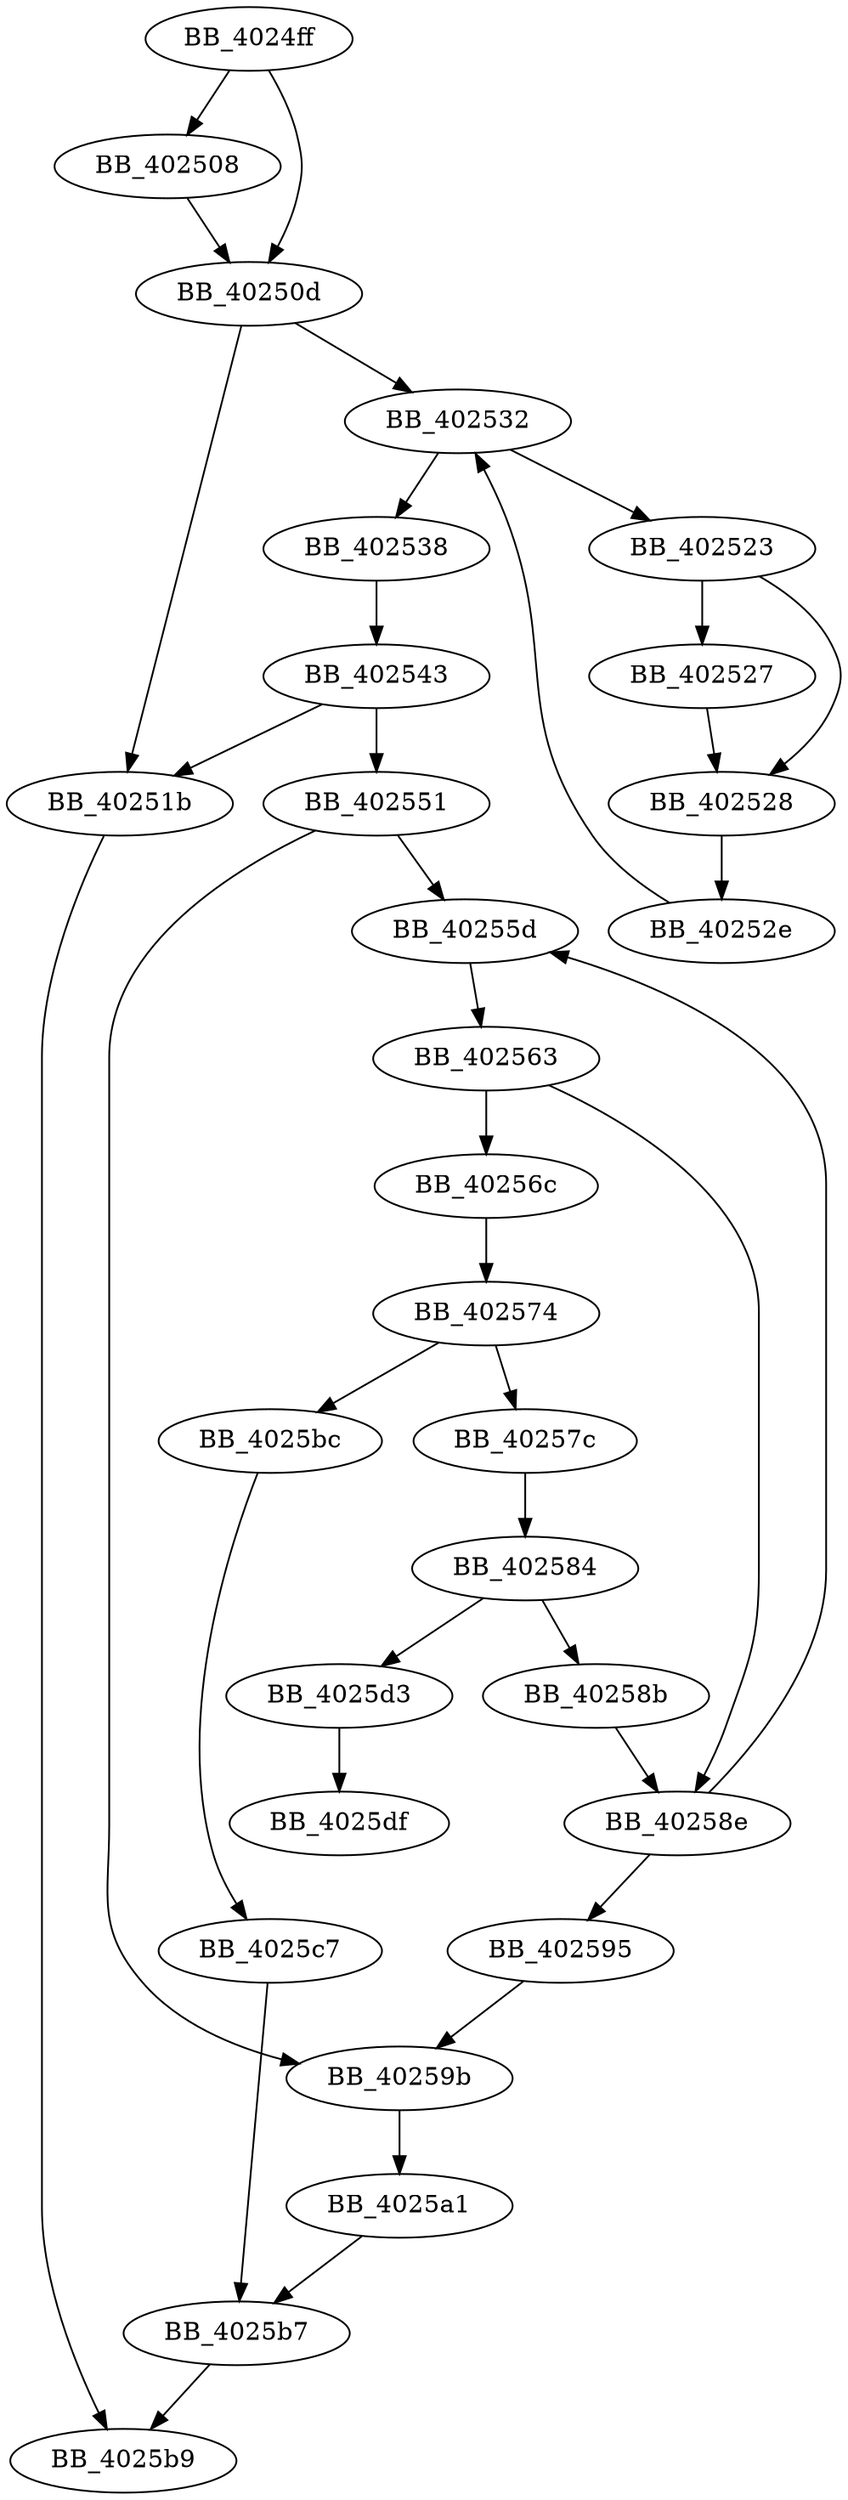 DiGraph __setenvp{
BB_4024ff->BB_402508
BB_4024ff->BB_40250d
BB_402508->BB_40250d
BB_40250d->BB_40251b
BB_40250d->BB_402532
BB_40251b->BB_4025b9
BB_402523->BB_402527
BB_402523->BB_402528
BB_402527->BB_402528
BB_402528->BB_40252e
BB_40252e->BB_402532
BB_402532->BB_402523
BB_402532->BB_402538
BB_402538->BB_402543
BB_402543->BB_40251b
BB_402543->BB_402551
BB_402551->BB_40255d
BB_402551->BB_40259b
BB_40255d->BB_402563
BB_402563->BB_40256c
BB_402563->BB_40258e
BB_40256c->BB_402574
BB_402574->BB_40257c
BB_402574->BB_4025bc
BB_40257c->BB_402584
BB_402584->BB_40258b
BB_402584->BB_4025d3
BB_40258b->BB_40258e
BB_40258e->BB_40255d
BB_40258e->BB_402595
BB_402595->BB_40259b
BB_40259b->BB_4025a1
BB_4025a1->BB_4025b7
BB_4025b7->BB_4025b9
BB_4025bc->BB_4025c7
BB_4025c7->BB_4025b7
BB_4025d3->BB_4025df
}
